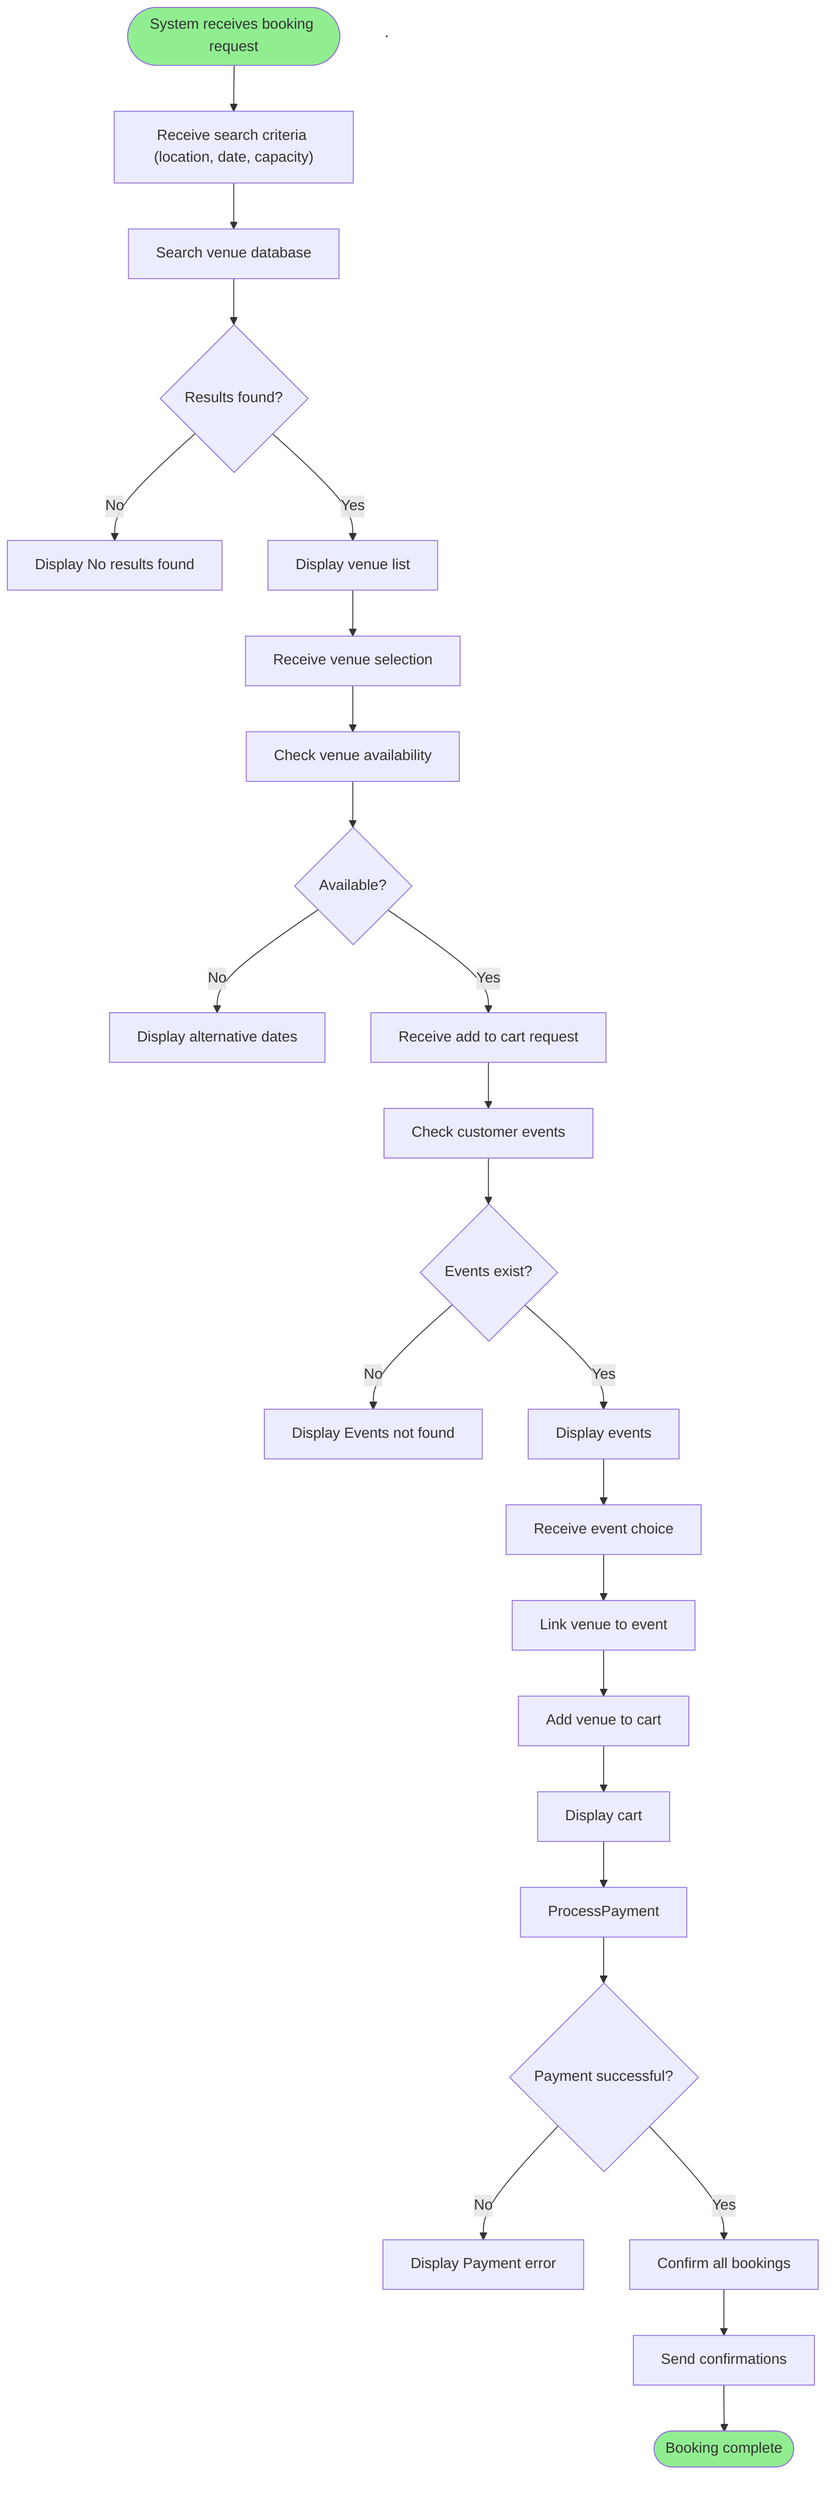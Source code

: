 flowchart TD
    Start(["System receives booking request"]) --> ReceiveSearch["Receive search criteria (location, date, capacity)"]
    ReceiveSearch --> SearchVenues["Search venue database"]
    SearchVenues --> HasResults{"Results found?"}
    HasResults -- No --> NoResults["Display No results found"]
    HasResults -- Yes --> DisplayVenues["Display venue list"]
    DisplayVenues --> ReceiveSelection["Receive venue selection"]
    ReceiveSelection --> CheckAvailability["Check venue availability"]
    CheckAvailability --> IsAvailable{"Available?"}
    IsAvailable -- No --> DisplayAlternatives["Display alternative dates"]
    IsAvailable -- Yes --> ReceiveAddToCart["Receive add to cart request"]
    ReceiveAddToCart --> CheckCustomerEvents["Check customer events"]
    CheckCustomerEvents --> HasEvents{"Events exist?"}
    HasEvents -- No --> EventsNotFound["Display Events not found"]
    HasEvents -- Yes --> DisplayEventOptions["Display events"]
    DisplayEventOptions --> ReceiveEventChoice["Receive event choice"]
    ReceiveEventChoice --> LinkToEvent["Link venue to event"]
    LinkToEvent --> AddToCart["Add venue to cart"]
    AddToCart --> DisplayCart["Display cart"]
    DisplayCart --> ProcessPayment
    ProcessPayment --> PaymentResult{"Payment successful?"}
    PaymentResult -- No --> PaymentError["Display Payment error"]
    PaymentResult -- Yes --> ConfirmBookings["Confirm all bookings"]
    ConfirmBookings --> SendConfirmations["Send confirmations"]
    SendConfirmations --> Success(["Booking complete"])
    n1["Anchor"]

    n1@{ shape: anchor}
    style Start fill:#90EE90
    style Success fill:#90EE90